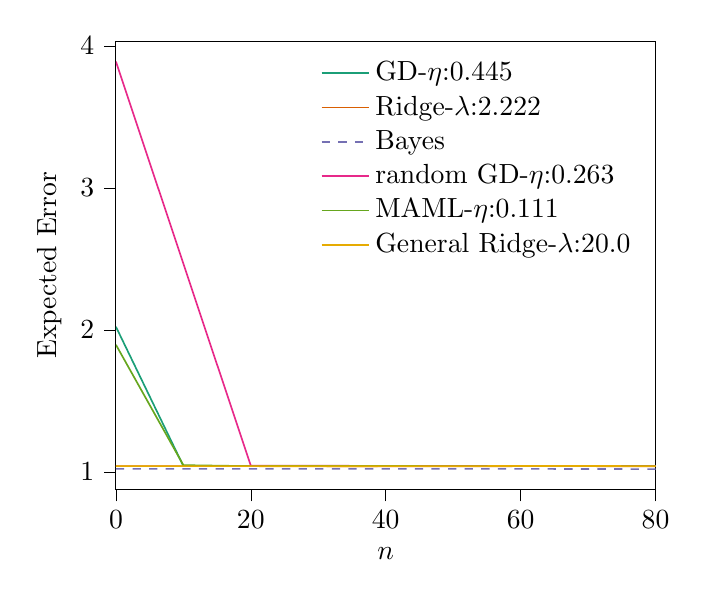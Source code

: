 % This file was created with tikzplotlib v0.10.1.
\begin{tikzpicture}

\definecolor{chocolate217952}{RGB}{217,95,2}
\definecolor{darkcyan27158119}{RGB}{27,158,119}
\definecolor{darkgray176}{RGB}{176,176,176}
\definecolor{deeppink23141138}{RGB}{231,41,138}
\definecolor{lightslategray117112179}{RGB}{117,112,179}
\definecolor{olivedrab10216630}{RGB}{102,166,30}
\definecolor{orange2301712}{RGB}{230,171,2}

\begin{axis}[
legend cell align={left},
legend style={fill opacity=0.8, draw opacity=1, text opacity=1, draw=none},
tick align=outside,
tick pos=left,
x grid style={darkgray176},
xlabel={\(\displaystyle n\)},
xmin=0, xmax=80,
xtick style={color=black},
y grid style={darkgray176},
ylabel={Expected Error},
ymin=0.876, ymax=4.033,
ytick style={color=black}
]
\addplot [semithick, darkcyan27158119]
table {%
0 2.022
10 1.041
20 1.042
30 1.041
40 1.041
50 1.042
60 1.042
70 1.041
80 1.042
90 1.041
};
\addlegendentry{GD-$\eta$:0.445}
\addplot [semithick, chocolate217952]
table {%
0 1.04
10 1.04
20 1.04
30 1.04
40 1.039
50 1.039
60 1.04
70 1.04
80 1.039
90 1.039
};
\addlegendentry{Ridge-$\lambda$:2.222}
\addplot [semithick, lightslategray117112179, dashed]
table {%
0 1.021
20 1.021
40 1.021
60 1.021
80 1.019
};
\addlegendentry{Bayes}
\addplot [semithick, deeppink23141138]
table {%
0 3.889
20 1.043
40 1.042
60 1.042
80 1.042
};
\addlegendentry{random GD-$\eta$:0.263}
\addplot [semithick, olivedrab10216630]
table {%
0 1.895
10 1.047
20 1.04
30 1.042
40 1.041
50 1.04
60 1.041
70 1.041
80 1.04
90 1.041
};
\addlegendentry{MAML-$\eta$:0.111}
\addplot [semithick, orange2301712]
table {%
0 1.04
10 1.04
20 1.04
30 1.039
40 1.04
50 1.04
60 1.041
70 1.041
80 1.04
90 1.041
};
\addlegendentry{General Ridge-$\lambda$:20.0}
\end{axis}

\end{tikzpicture}
